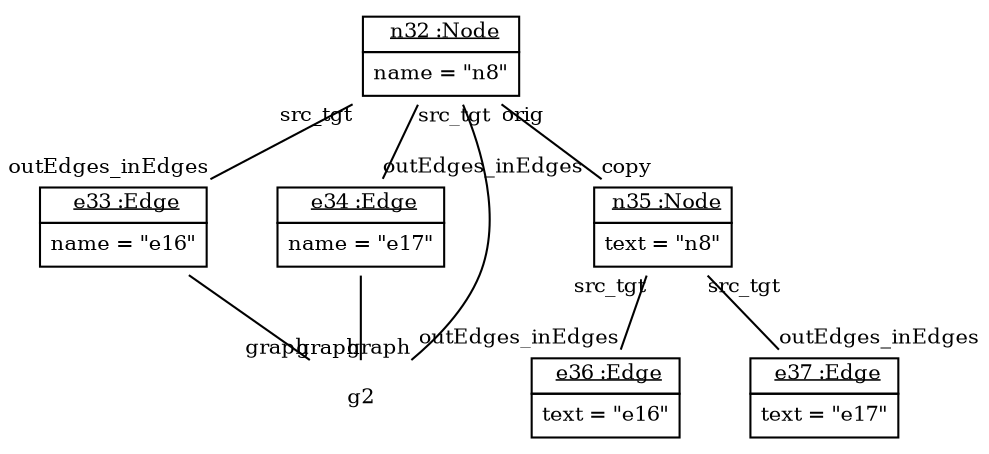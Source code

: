 graph ObjectDiagram {
   node [shape = none, fontsize = 10];
   edge [fontsize = 10];

n32 [label=<<table border='0' cellborder='1' cellspacing='0'> <tr> <td> <u>n32 :Node</u></td></tr><tr><td><table border='0' cellborder='0' cellspacing='0'><tr><td>name = "n8"</td></tr></table></td></tr></table>>];
e33 [label=<<table border='0' cellborder='1' cellspacing='0'> <tr> <td> <u>e33 :Edge</u></td></tr><tr><td><table border='0' cellborder='0' cellspacing='0'><tr><td>name = "e16"</td></tr></table></td></tr></table>>];
e34 [label=<<table border='0' cellborder='1' cellspacing='0'> <tr> <td> <u>e34 :Edge</u></td></tr><tr><td><table border='0' cellborder='0' cellspacing='0'><tr><td>name = "e17"</td></tr></table></td></tr></table>>];
n35 [label=<<table border='0' cellborder='1' cellspacing='0'> <tr> <td> <u>n35 :Node</u></td></tr><tr><td><table border='0' cellborder='0' cellspacing='0'><tr><td>text = "n8"</td></tr></table></td></tr></table>>];
e36 [label=<<table border='0' cellborder='1' cellspacing='0'> <tr> <td> <u>e36 :Edge</u></td></tr><tr><td><table border='0' cellborder='0' cellspacing='0'><tr><td>text = "e16"</td></tr></table></td></tr></table>>];
e37 [label=<<table border='0' cellborder='1' cellspacing='0'> <tr> <td> <u>e37 :Edge</u></td></tr><tr><td><table border='0' cellborder='0' cellspacing='0'><tr><td>text = "e17"</td></tr></table></td></tr></table>>];

e33 -- g2 [headlabel = "graph" taillabel = ""];
e34 -- g2 [headlabel = "graph" taillabel = ""];
n32 -- e33 [headlabel = "outEdges_inEdges" taillabel = "src_tgt"];
n32 -- e34 [headlabel = "outEdges_inEdges" taillabel = "src_tgt"];
n32 -- g2 [headlabel = "graph" taillabel = ""];
n32 -- n35 [headlabel = "copy" taillabel = "orig"];
n35 -- e36 [headlabel = "outEdges_inEdges" taillabel = "src_tgt"];
n35 -- e37 [headlabel = "outEdges_inEdges" taillabel = "src_tgt"];
}
